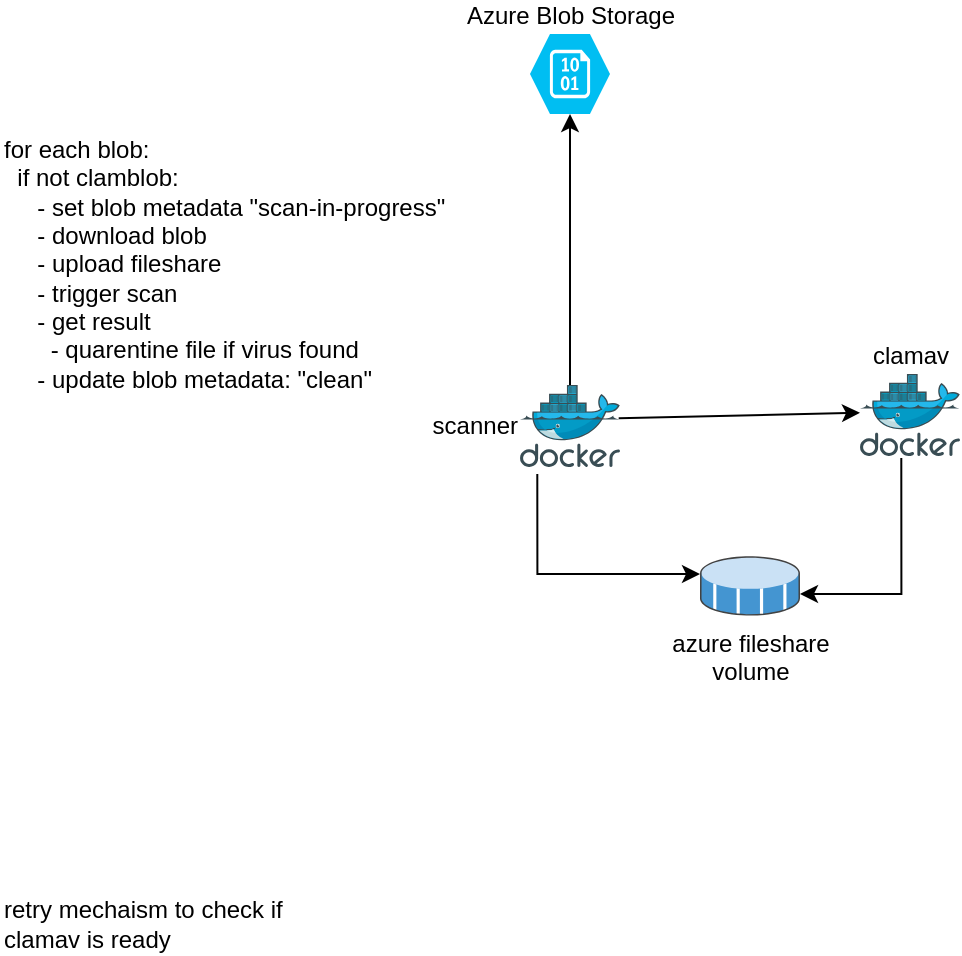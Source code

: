 <mxfile version="22.1.2" type="device">
  <diagram name="Page-1" id="ndJyLyUubDz_A-SszbJo">
    <mxGraphModel dx="1018" dy="759" grid="1" gridSize="10" guides="1" tooltips="1" connect="1" arrows="1" fold="1" page="1" pageScale="1" pageWidth="850" pageHeight="1100" math="0" shadow="0">
      <root>
        <mxCell id="0" />
        <mxCell id="1" parent="0" />
        <mxCell id="H1iAT5d7S2yg9uU28LIO-8" style="edgeStyle=orthogonalEdgeStyle;rounded=0;orthogonalLoop=1;jettySize=auto;html=1;exitX=0.173;exitY=1.085;exitDx=0;exitDy=0;exitPerimeter=0;" edge="1" parent="1" source="H1iAT5d7S2yg9uU28LIO-2" target="H1iAT5d7S2yg9uU28LIO-4">
          <mxGeometry relative="1" as="geometry">
            <Array as="points">
              <mxPoint x="299" y="390" />
            </Array>
          </mxGeometry>
        </mxCell>
        <mxCell id="H1iAT5d7S2yg9uU28LIO-2" value="scanner" style="image;sketch=0;aspect=fixed;html=1;points=[];align=right;fontSize=12;image=img/lib/mscae/Docker.svg;labelPosition=left;verticalLabelPosition=middle;verticalAlign=middle;" vertex="1" parent="1">
          <mxGeometry x="290" y="295.5" width="50" height="41" as="geometry" />
        </mxCell>
        <mxCell id="H1iAT5d7S2yg9uU28LIO-3" value="clamav" style="image;sketch=0;aspect=fixed;html=1;points=[];align=center;fontSize=12;image=img/lib/mscae/Docker.svg;labelPosition=center;verticalLabelPosition=top;verticalAlign=bottom;" vertex="1" parent="1">
          <mxGeometry x="460" y="290" width="50" height="41" as="geometry" />
        </mxCell>
        <mxCell id="H1iAT5d7S2yg9uU28LIO-4" value="azure fileshare&lt;br&gt;volume" style="shadow=0;dashed=0;html=1;labelPosition=center;verticalLabelPosition=bottom;verticalAlign=top;align=center;outlineConnect=0;shape=mxgraph.veeam.3d.datastore_volume;" vertex="1" parent="1">
          <mxGeometry x="380" y="381" width="50" height="30" as="geometry" />
        </mxCell>
        <mxCell id="H1iAT5d7S2yg9uU28LIO-6" value="retry mechaism to check if clamav is ready" style="text;html=1;strokeColor=none;fillColor=none;align=left;verticalAlign=middle;whiteSpace=wrap;rounded=0;" vertex="1" parent="1">
          <mxGeometry x="30" y="550" width="170" height="30" as="geometry" />
        </mxCell>
        <mxCell id="H1iAT5d7S2yg9uU28LIO-7" value="" style="endArrow=classic;html=1;rounded=0;entryX=0;entryY=0.472;entryDx=0;entryDy=0;entryPerimeter=0;exitX=0.987;exitY=0.407;exitDx=0;exitDy=0;exitPerimeter=0;" edge="1" parent="1" source="H1iAT5d7S2yg9uU28LIO-2" target="H1iAT5d7S2yg9uU28LIO-3">
          <mxGeometry width="50" height="50" relative="1" as="geometry">
            <mxPoint x="230" y="260" as="sourcePoint" />
            <mxPoint x="280" y="210" as="targetPoint" />
          </mxGeometry>
        </mxCell>
        <mxCell id="H1iAT5d7S2yg9uU28LIO-10" style="edgeStyle=orthogonalEdgeStyle;rounded=0;orthogonalLoop=1;jettySize=auto;html=1;exitX=0.413;exitY=1.024;exitDx=0;exitDy=0;exitPerimeter=0;" edge="1" parent="1" source="H1iAT5d7S2yg9uU28LIO-3" target="H1iAT5d7S2yg9uU28LIO-4">
          <mxGeometry relative="1" as="geometry">
            <mxPoint x="309" y="350" as="sourcePoint" />
            <mxPoint x="390" y="400" as="targetPoint" />
            <Array as="points">
              <mxPoint x="481" y="400" />
            </Array>
          </mxGeometry>
        </mxCell>
        <mxCell id="H1iAT5d7S2yg9uU28LIO-11" value="for each blob:&lt;br&gt;&amp;nbsp; if not clamblob:&amp;nbsp;&lt;br&gt;&amp;nbsp; &amp;nbsp; &amp;nbsp;- set blob metadata &quot;scan-in-progress&quot;&lt;br&gt;&amp;nbsp; &amp;nbsp; &amp;nbsp;- download blob&lt;br&gt;&amp;nbsp; &amp;nbsp; &amp;nbsp;- upload fileshare&lt;br&gt;&amp;nbsp; &amp;nbsp; &amp;nbsp;- trigger scan&lt;br&gt;&amp;nbsp; &amp;nbsp; &amp;nbsp;- get result&lt;br&gt;&amp;nbsp; &amp;nbsp; &amp;nbsp; &amp;nbsp;- quarentine file if virus found&lt;br&gt;&amp;nbsp; &amp;nbsp; &amp;nbsp;- update blob metadata: &quot;clean&quot;" style="text;html=1;strokeColor=none;fillColor=none;align=left;verticalAlign=middle;whiteSpace=wrap;rounded=0;" vertex="1" parent="1">
          <mxGeometry x="30" y="220" width="300" height="30" as="geometry" />
        </mxCell>
        <mxCell id="H1iAT5d7S2yg9uU28LIO-12" value="Azure Blob Storage" style="verticalLabelPosition=top;html=1;verticalAlign=bottom;align=center;strokeColor=none;fillColor=#00BEF2;shape=mxgraph.azure.storage_blob;labelPosition=center;" vertex="1" parent="1">
          <mxGeometry x="295" y="120" width="40" height="40" as="geometry" />
        </mxCell>
        <mxCell id="H1iAT5d7S2yg9uU28LIO-14" style="edgeStyle=orthogonalEdgeStyle;rounded=0;orthogonalLoop=1;jettySize=auto;html=1;entryX=0.5;entryY=1;entryDx=0;entryDy=0;entryPerimeter=0;" edge="1" parent="1" source="H1iAT5d7S2yg9uU28LIO-2" target="H1iAT5d7S2yg9uU28LIO-12">
          <mxGeometry relative="1" as="geometry" />
        </mxCell>
      </root>
    </mxGraphModel>
  </diagram>
</mxfile>

